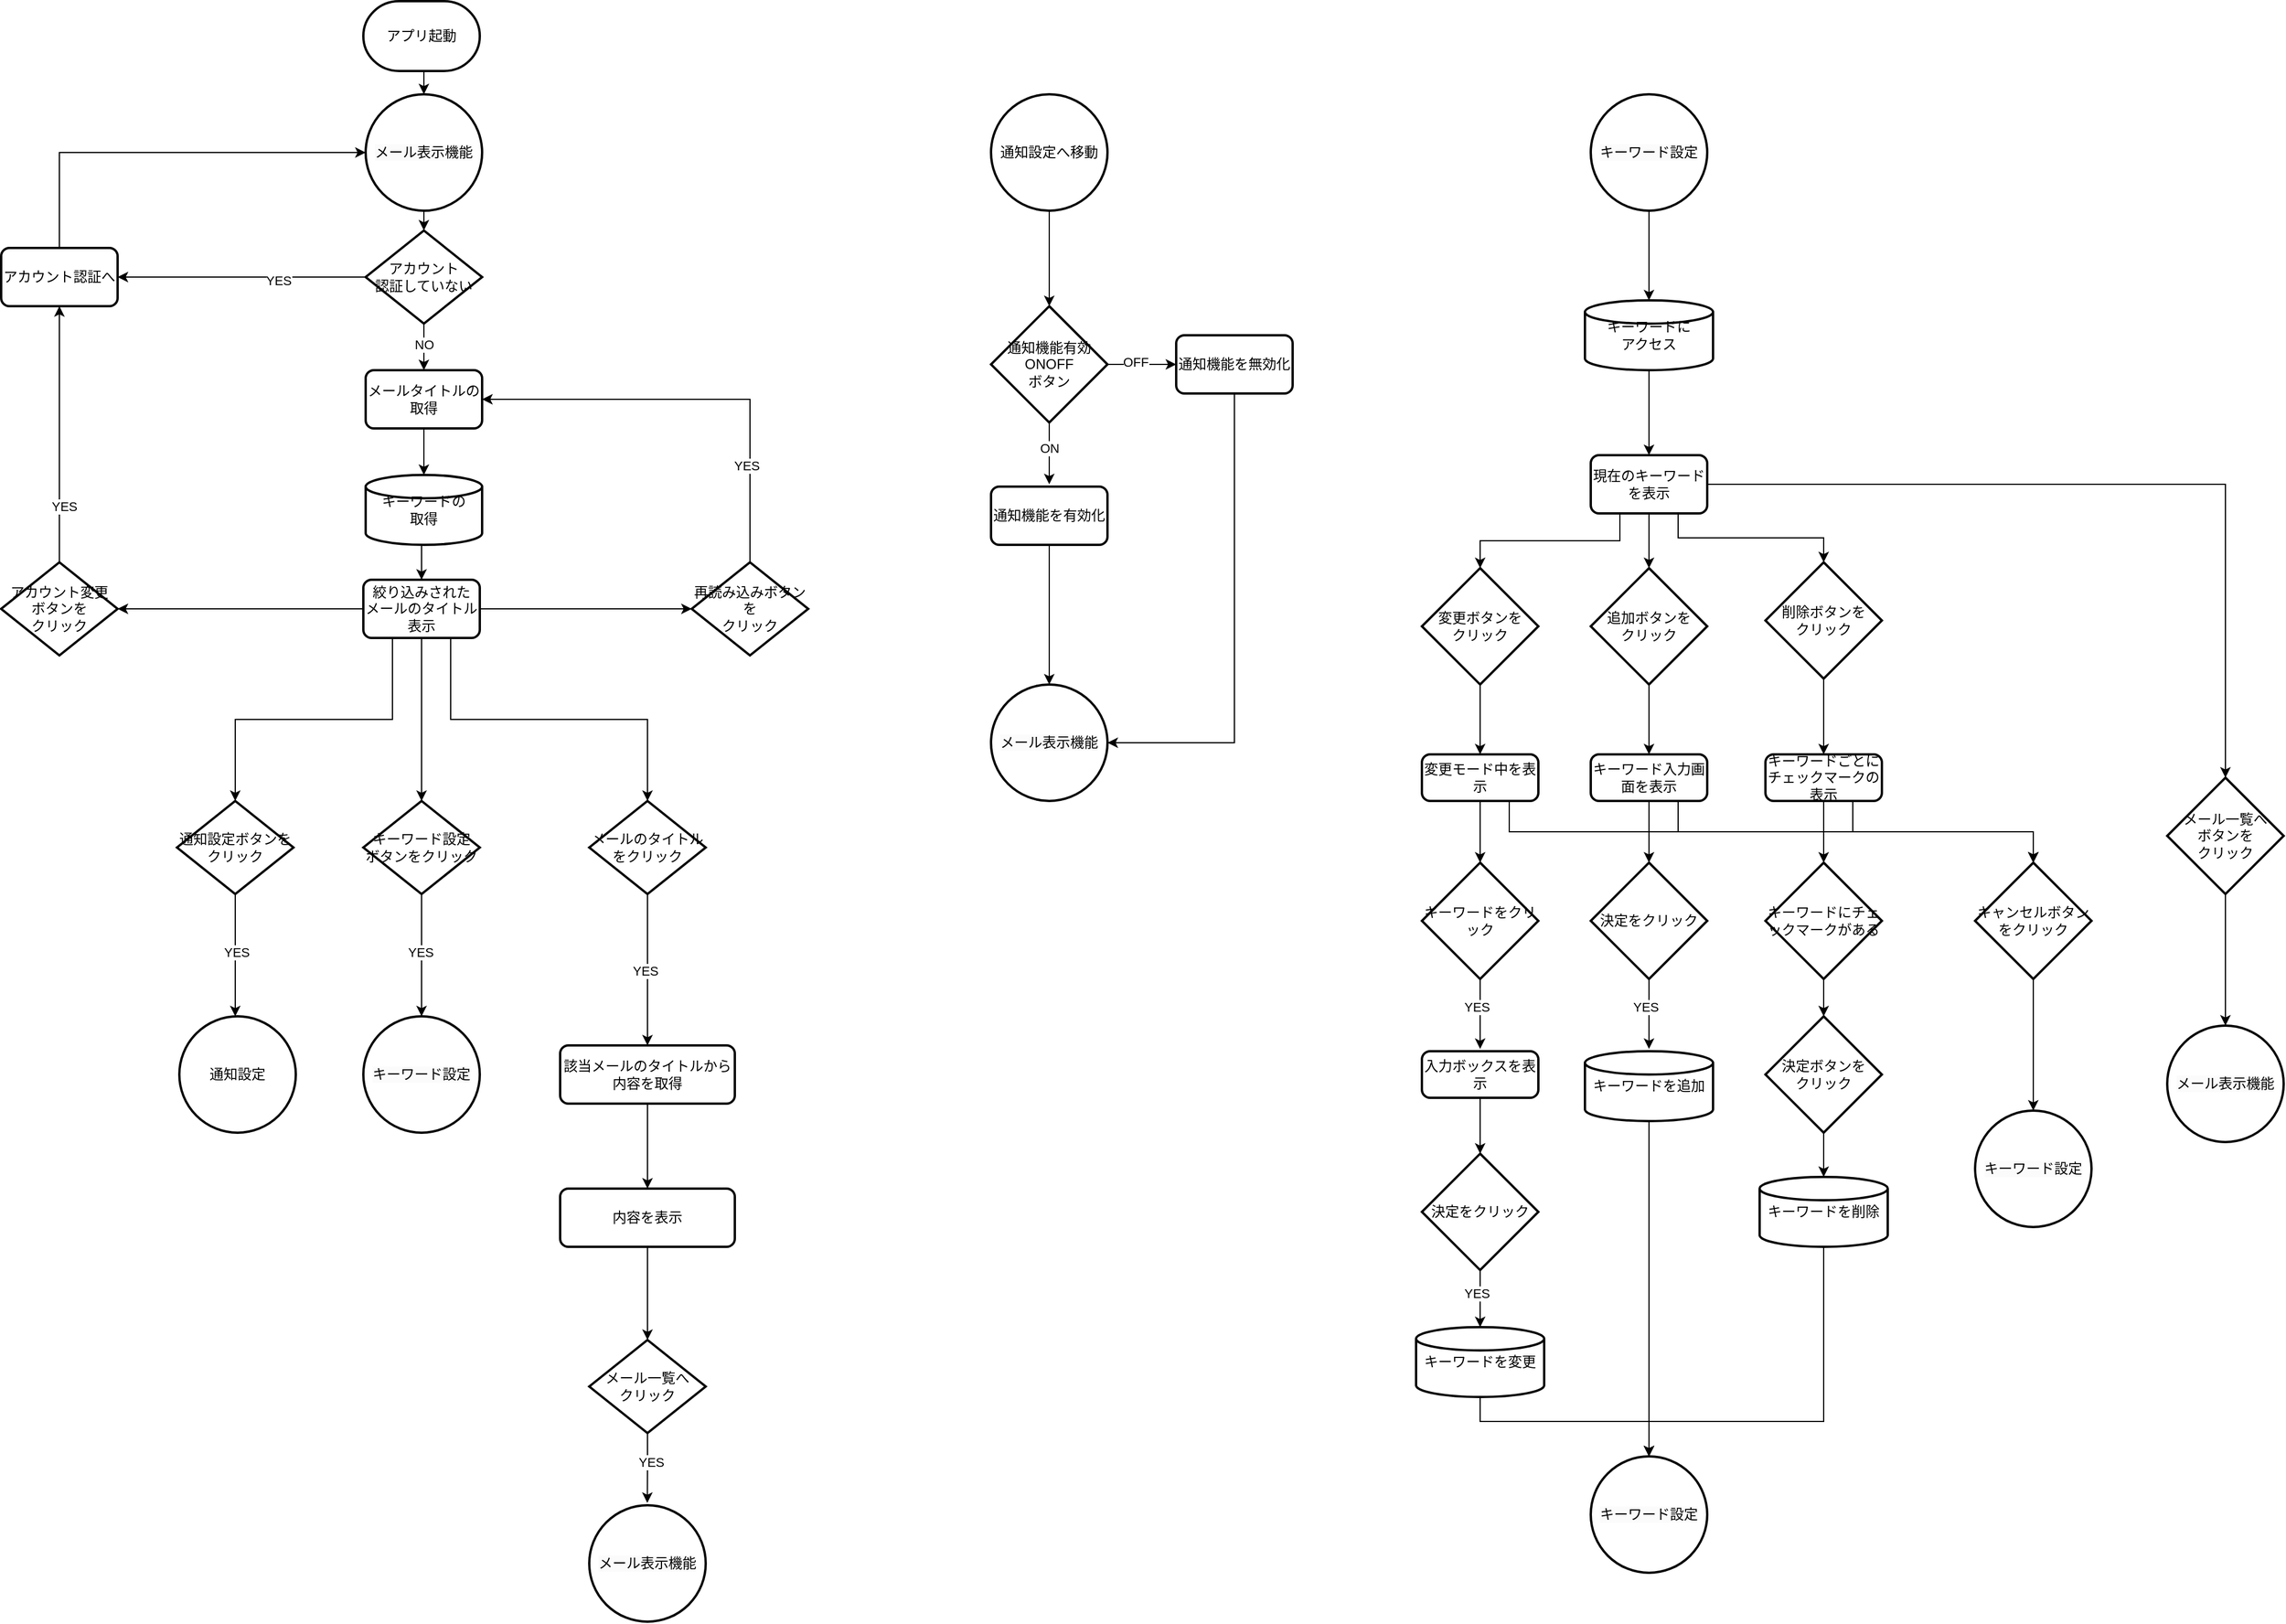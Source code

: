 <mxfile version="22.1.0" type="device">
  <diagram id="C5RBs43oDa-KdzZeNtuy" name="Page-1">
    <mxGraphModel dx="2357" dy="2540" grid="1" gridSize="10" guides="1" tooltips="1" connect="1" arrows="1" fold="1" page="1" pageScale="1" pageWidth="827" pageHeight="1169" math="0" shadow="0">
      <root>
        <mxCell id="WIyWlLk6GJQsqaUBKTNV-0" />
        <mxCell id="WIyWlLk6GJQsqaUBKTNV-1" parent="WIyWlLk6GJQsqaUBKTNV-0" />
        <mxCell id="l6OPGBZG9V-GJjDotJNE-15" value="アプリ起動" style="strokeWidth=2;html=1;shape=mxgraph.flowchart.terminator;whiteSpace=wrap;" vertex="1" parent="WIyWlLk6GJQsqaUBKTNV-1">
          <mxGeometry x="331" y="30" width="100" height="60" as="geometry" />
        </mxCell>
        <mxCell id="l6OPGBZG9V-GJjDotJNE-19" style="edgeStyle=orthogonalEdgeStyle;rounded=0;orthogonalLoop=1;jettySize=auto;html=1;exitX=0;exitY=0.5;exitDx=0;exitDy=0;exitPerimeter=0;entryX=1;entryY=0.5;entryDx=0;entryDy=0;" edge="1" parent="WIyWlLk6GJQsqaUBKTNV-1" source="l6OPGBZG9V-GJjDotJNE-17" target="l6OPGBZG9V-GJjDotJNE-21">
          <mxGeometry relative="1" as="geometry">
            <mxPoint x="523" y="266.667" as="targetPoint" />
          </mxGeometry>
        </mxCell>
        <mxCell id="l6OPGBZG9V-GJjDotJNE-20" value="YES" style="edgeLabel;html=1;align=center;verticalAlign=middle;resizable=0;points=[];" vertex="1" connectable="0" parent="l6OPGBZG9V-GJjDotJNE-19">
          <mxGeometry x="-0.29" y="3" relative="1" as="geometry">
            <mxPoint as="offset" />
          </mxGeometry>
        </mxCell>
        <mxCell id="l6OPGBZG9V-GJjDotJNE-22" style="edgeStyle=orthogonalEdgeStyle;rounded=0;orthogonalLoop=1;jettySize=auto;html=1;exitX=0.5;exitY=1;exitDx=0;exitDy=0;exitPerimeter=0;" edge="1" parent="WIyWlLk6GJQsqaUBKTNV-1" source="l6OPGBZG9V-GJjDotJNE-17">
          <mxGeometry relative="1" as="geometry">
            <mxPoint x="383" y="347" as="targetPoint" />
          </mxGeometry>
        </mxCell>
        <mxCell id="l6OPGBZG9V-GJjDotJNE-25" value="NO" style="edgeLabel;html=1;align=center;verticalAlign=middle;resizable=0;points=[];" vertex="1" connectable="0" parent="l6OPGBZG9V-GJjDotJNE-22">
          <mxGeometry x="-0.115" relative="1" as="geometry">
            <mxPoint as="offset" />
          </mxGeometry>
        </mxCell>
        <mxCell id="l6OPGBZG9V-GJjDotJNE-17" value="アカウント&lt;br&gt;認証していない" style="strokeWidth=2;html=1;shape=mxgraph.flowchart.decision;whiteSpace=wrap;" vertex="1" parent="WIyWlLk6GJQsqaUBKTNV-1">
          <mxGeometry x="333" y="227" width="100" height="80" as="geometry" />
        </mxCell>
        <mxCell id="l6OPGBZG9V-GJjDotJNE-21" value="アカウント認証へ" style="rounded=1;whiteSpace=wrap;html=1;absoluteArcSize=1;arcSize=14;strokeWidth=2;" vertex="1" parent="WIyWlLk6GJQsqaUBKTNV-1">
          <mxGeometry x="20" y="242" width="100" height="50" as="geometry" />
        </mxCell>
        <mxCell id="l6OPGBZG9V-GJjDotJNE-38" style="edgeStyle=orthogonalEdgeStyle;rounded=0;orthogonalLoop=1;jettySize=auto;html=1;exitX=0.5;exitY=1;exitDx=0;exitDy=0;" edge="1" parent="WIyWlLk6GJQsqaUBKTNV-1" source="l6OPGBZG9V-GJjDotJNE-26" target="l6OPGBZG9V-GJjDotJNE-37">
          <mxGeometry relative="1" as="geometry" />
        </mxCell>
        <mxCell id="l6OPGBZG9V-GJjDotJNE-43" style="rounded=0;orthogonalLoop=1;jettySize=auto;html=1;exitX=0.25;exitY=1;exitDx=0;exitDy=0;edgeStyle=orthogonalEdgeStyle;" edge="1" parent="WIyWlLk6GJQsqaUBKTNV-1" source="l6OPGBZG9V-GJjDotJNE-26" target="l6OPGBZG9V-GJjDotJNE-42">
          <mxGeometry relative="1" as="geometry">
            <mxPoint x="270" y="620" as="sourcePoint" />
          </mxGeometry>
        </mxCell>
        <mxCell id="l6OPGBZG9V-GJjDotJNE-26" value="絞り込みされた&lt;br&gt;メールのタイトル表示" style="rounded=1;whiteSpace=wrap;html=1;absoluteArcSize=1;arcSize=14;strokeWidth=2;" vertex="1" parent="WIyWlLk6GJQsqaUBKTNV-1">
          <mxGeometry x="331" y="527" width="100" height="50" as="geometry" />
        </mxCell>
        <mxCell id="l6OPGBZG9V-GJjDotJNE-35" style="rounded=0;orthogonalLoop=1;jettySize=auto;html=1;exitX=0.5;exitY=1;exitDx=0;exitDy=0;exitPerimeter=0;entryX=0.5;entryY=0;entryDx=0;entryDy=0;" edge="1" parent="WIyWlLk6GJQsqaUBKTNV-1" source="l6OPGBZG9V-GJjDotJNE-29" target="l6OPGBZG9V-GJjDotJNE-152">
          <mxGeometry relative="1" as="geometry">
            <mxPoint x="575.0" y="902" as="targetPoint" />
          </mxGeometry>
        </mxCell>
        <mxCell id="l6OPGBZG9V-GJjDotJNE-36" value="YES" style="edgeLabel;html=1;align=center;verticalAlign=middle;resizable=0;points=[];" vertex="1" connectable="0" parent="l6OPGBZG9V-GJjDotJNE-35">
          <mxGeometry x="0.007" y="-2" relative="1" as="geometry">
            <mxPoint as="offset" />
          </mxGeometry>
        </mxCell>
        <mxCell id="l6OPGBZG9V-GJjDotJNE-29" value="メールのタイトルをクリック" style="strokeWidth=2;html=1;shape=mxgraph.flowchart.decision;whiteSpace=wrap;" vertex="1" parent="WIyWlLk6GJQsqaUBKTNV-1">
          <mxGeometry x="525" y="717" width="100" height="80" as="geometry" />
        </mxCell>
        <mxCell id="l6OPGBZG9V-GJjDotJNE-30" style="edgeStyle=orthogonalEdgeStyle;rounded=0;orthogonalLoop=1;jettySize=auto;html=1;exitX=0.75;exitY=1;exitDx=0;exitDy=0;entryX=0.5;entryY=0;entryDx=0;entryDy=0;entryPerimeter=0;" edge="1" parent="WIyWlLk6GJQsqaUBKTNV-1" source="l6OPGBZG9V-GJjDotJNE-26" target="l6OPGBZG9V-GJjDotJNE-29">
          <mxGeometry relative="1" as="geometry" />
        </mxCell>
        <mxCell id="l6OPGBZG9V-GJjDotJNE-40" style="edgeStyle=orthogonalEdgeStyle;rounded=0;orthogonalLoop=1;jettySize=auto;html=1;exitX=0.5;exitY=1;exitDx=0;exitDy=0;exitPerimeter=0;entryX=0.5;entryY=0;entryDx=0;entryDy=0;" edge="1" parent="WIyWlLk6GJQsqaUBKTNV-1" source="l6OPGBZG9V-GJjDotJNE-37">
          <mxGeometry relative="1" as="geometry">
            <mxPoint x="381" y="902" as="targetPoint" />
          </mxGeometry>
        </mxCell>
        <mxCell id="l6OPGBZG9V-GJjDotJNE-41" value="YES" style="edgeLabel;html=1;align=center;verticalAlign=middle;resizable=0;points=[];" vertex="1" connectable="0" parent="l6OPGBZG9V-GJjDotJNE-40">
          <mxGeometry x="-0.054" relative="1" as="geometry">
            <mxPoint x="-1" as="offset" />
          </mxGeometry>
        </mxCell>
        <mxCell id="l6OPGBZG9V-GJjDotJNE-37" value="キーワード設定&lt;br&gt;ボタンをクリック" style="strokeWidth=2;html=1;shape=mxgraph.flowchart.decision;whiteSpace=wrap;" vertex="1" parent="WIyWlLk6GJQsqaUBKTNV-1">
          <mxGeometry x="331" y="717" width="100" height="80" as="geometry" />
        </mxCell>
        <mxCell id="l6OPGBZG9V-GJjDotJNE-45" style="edgeStyle=orthogonalEdgeStyle;rounded=0;orthogonalLoop=1;jettySize=auto;html=1;exitX=0.5;exitY=1;exitDx=0;exitDy=0;exitPerimeter=0;entryX=0.5;entryY=0;entryDx=0;entryDy=0;" edge="1" parent="WIyWlLk6GJQsqaUBKTNV-1" source="l6OPGBZG9V-GJjDotJNE-42">
          <mxGeometry relative="1" as="geometry">
            <mxPoint x="221" y="902" as="targetPoint" />
          </mxGeometry>
        </mxCell>
        <mxCell id="l6OPGBZG9V-GJjDotJNE-46" value="YES" style="edgeLabel;html=1;align=center;verticalAlign=middle;resizable=0;points=[];" vertex="1" connectable="0" parent="l6OPGBZG9V-GJjDotJNE-45">
          <mxGeometry x="-0.054" y="1" relative="1" as="geometry">
            <mxPoint as="offset" />
          </mxGeometry>
        </mxCell>
        <mxCell id="l6OPGBZG9V-GJjDotJNE-42" value="通知設定ボタンを&lt;br&gt;クリック" style="strokeWidth=2;html=1;shape=mxgraph.flowchart.decision;whiteSpace=wrap;" vertex="1" parent="WIyWlLk6GJQsqaUBKTNV-1">
          <mxGeometry x="171" y="717" width="100" height="80" as="geometry" />
        </mxCell>
        <mxCell id="l6OPGBZG9V-GJjDotJNE-49" value="メールタイトルの&lt;br&gt;取得" style="rounded=1;whiteSpace=wrap;html=1;absoluteArcSize=1;arcSize=14;strokeWidth=2;" vertex="1" parent="WIyWlLk6GJQsqaUBKTNV-1">
          <mxGeometry x="333" y="347" width="100" height="50" as="geometry" />
        </mxCell>
        <mxCell id="l6OPGBZG9V-GJjDotJNE-53" style="edgeStyle=orthogonalEdgeStyle;rounded=0;orthogonalLoop=1;jettySize=auto;html=1;exitX=0.5;exitY=1;exitDx=0;exitDy=0;exitPerimeter=0;entryX=0.5;entryY=0;entryDx=0;entryDy=0;" edge="1" parent="WIyWlLk6GJQsqaUBKTNV-1" source="l6OPGBZG9V-GJjDotJNE-51" target="l6OPGBZG9V-GJjDotJNE-26">
          <mxGeometry relative="1" as="geometry" />
        </mxCell>
        <mxCell id="l6OPGBZG9V-GJjDotJNE-51" value="キーワードの&lt;br&gt;取得" style="strokeWidth=2;html=1;shape=mxgraph.flowchart.database;whiteSpace=wrap;" vertex="1" parent="WIyWlLk6GJQsqaUBKTNV-1">
          <mxGeometry x="333" y="437" width="100" height="60" as="geometry" />
        </mxCell>
        <mxCell id="l6OPGBZG9V-GJjDotJNE-52" style="edgeStyle=orthogonalEdgeStyle;rounded=0;orthogonalLoop=1;jettySize=auto;html=1;exitX=0.5;exitY=1;exitDx=0;exitDy=0;entryX=0.5;entryY=0;entryDx=0;entryDy=0;entryPerimeter=0;" edge="1" parent="WIyWlLk6GJQsqaUBKTNV-1" source="l6OPGBZG9V-GJjDotJNE-49" target="l6OPGBZG9V-GJjDotJNE-51">
          <mxGeometry relative="1" as="geometry" />
        </mxCell>
        <mxCell id="l6OPGBZG9V-GJjDotJNE-55" value="&lt;span style=&quot;color: rgb(0, 0, 0); font-family: Helvetica; font-size: 12px; font-style: normal; font-variant-ligatures: normal; font-variant-caps: normal; font-weight: 400; letter-spacing: normal; orphans: 2; text-align: center; text-indent: 0px; text-transform: none; widows: 2; word-spacing: 0px; -webkit-text-stroke-width: 0px; background-color: rgb(251, 251, 251); text-decoration-thickness: initial; text-decoration-style: initial; text-decoration-color: initial; float: none; display: inline !important;&quot;&gt;キーワード設定&lt;/span&gt;" style="strokeWidth=2;html=1;shape=mxgraph.flowchart.start_2;whiteSpace=wrap;" vertex="1" parent="WIyWlLk6GJQsqaUBKTNV-1">
          <mxGeometry x="331" y="902" width="100" height="100" as="geometry" />
        </mxCell>
        <mxCell id="l6OPGBZG9V-GJjDotJNE-57" value="通知設定" style="strokeWidth=2;html=1;shape=mxgraph.flowchart.start_2;whiteSpace=wrap;" vertex="1" parent="WIyWlLk6GJQsqaUBKTNV-1">
          <mxGeometry x="173" y="902" width="100" height="100" as="geometry" />
        </mxCell>
        <mxCell id="l6OPGBZG9V-GJjDotJNE-61" style="edgeStyle=orthogonalEdgeStyle;rounded=0;orthogonalLoop=1;jettySize=auto;html=1;exitX=0.5;exitY=0;exitDx=0;exitDy=0;exitPerimeter=0;entryX=1;entryY=0.5;entryDx=0;entryDy=0;" edge="1" parent="WIyWlLk6GJQsqaUBKTNV-1" source="l6OPGBZG9V-GJjDotJNE-58" target="l6OPGBZG9V-GJjDotJNE-49">
          <mxGeometry relative="1" as="geometry" />
        </mxCell>
        <mxCell id="l6OPGBZG9V-GJjDotJNE-62" value="YES" style="edgeLabel;html=1;align=center;verticalAlign=middle;resizable=0;points=[];" vertex="1" connectable="0" parent="l6OPGBZG9V-GJjDotJNE-61">
          <mxGeometry x="-0.551" y="3" relative="1" as="geometry">
            <mxPoint as="offset" />
          </mxGeometry>
        </mxCell>
        <mxCell id="l6OPGBZG9V-GJjDotJNE-58" value="再読み込みボタンを&lt;br&gt;クリック" style="strokeWidth=2;html=1;shape=mxgraph.flowchart.decision;whiteSpace=wrap;" vertex="1" parent="WIyWlLk6GJQsqaUBKTNV-1">
          <mxGeometry x="613" y="512" width="100" height="80" as="geometry" />
        </mxCell>
        <mxCell id="l6OPGBZG9V-GJjDotJNE-60" style="edgeStyle=orthogonalEdgeStyle;rounded=0;orthogonalLoop=1;jettySize=auto;html=1;exitX=1;exitY=0.5;exitDx=0;exitDy=0;entryX=0;entryY=0.5;entryDx=0;entryDy=0;entryPerimeter=0;" edge="1" parent="WIyWlLk6GJQsqaUBKTNV-1" source="l6OPGBZG9V-GJjDotJNE-26" target="l6OPGBZG9V-GJjDotJNE-58">
          <mxGeometry relative="1" as="geometry" />
        </mxCell>
        <mxCell id="l6OPGBZG9V-GJjDotJNE-63" value="&lt;span style=&quot;color: rgb(0, 0, 0); font-family: Helvetica; font-size: 12px; font-style: normal; font-variant-ligatures: normal; font-variant-caps: normal; font-weight: 400; letter-spacing: normal; orphans: 2; text-align: center; text-indent: 0px; text-transform: none; widows: 2; word-spacing: 0px; -webkit-text-stroke-width: 0px; background-color: rgb(251, 251, 251); text-decoration-thickness: initial; text-decoration-style: initial; text-decoration-color: initial; float: none; display: inline !important;&quot;&gt;メール表示機能&lt;/span&gt;" style="strokeWidth=2;html=1;shape=mxgraph.flowchart.start_2;whiteSpace=wrap;" vertex="1" parent="WIyWlLk6GJQsqaUBKTNV-1">
          <mxGeometry x="333" y="110" width="100" height="100" as="geometry" />
        </mxCell>
        <mxCell id="l6OPGBZG9V-GJjDotJNE-64" style="edgeStyle=orthogonalEdgeStyle;rounded=0;orthogonalLoop=1;jettySize=auto;html=1;exitX=0.5;exitY=1;exitDx=0;exitDy=0;exitPerimeter=0;entryX=0.5;entryY=0;entryDx=0;entryDy=0;entryPerimeter=0;" edge="1" parent="WIyWlLk6GJQsqaUBKTNV-1" source="l6OPGBZG9V-GJjDotJNE-15" target="l6OPGBZG9V-GJjDotJNE-63">
          <mxGeometry relative="1" as="geometry" />
        </mxCell>
        <mxCell id="l6OPGBZG9V-GJjDotJNE-65" style="edgeStyle=orthogonalEdgeStyle;rounded=0;orthogonalLoop=1;jettySize=auto;html=1;exitX=0.5;exitY=1;exitDx=0;exitDy=0;exitPerimeter=0;entryX=0.5;entryY=0;entryDx=0;entryDy=0;entryPerimeter=0;" edge="1" parent="WIyWlLk6GJQsqaUBKTNV-1" source="l6OPGBZG9V-GJjDotJNE-63" target="l6OPGBZG9V-GJjDotJNE-17">
          <mxGeometry relative="1" as="geometry" />
        </mxCell>
        <mxCell id="l6OPGBZG9V-GJjDotJNE-70" style="edgeStyle=orthogonalEdgeStyle;rounded=0;orthogonalLoop=1;jettySize=auto;html=1;exitX=0.5;exitY=0;exitDx=0;exitDy=0;exitPerimeter=0;entryX=0.5;entryY=1;entryDx=0;entryDy=0;" edge="1" parent="WIyWlLk6GJQsqaUBKTNV-1" source="l6OPGBZG9V-GJjDotJNE-66" target="l6OPGBZG9V-GJjDotJNE-21">
          <mxGeometry relative="1" as="geometry" />
        </mxCell>
        <mxCell id="l6OPGBZG9V-GJjDotJNE-74" value="YES" style="edgeLabel;html=1;align=center;verticalAlign=middle;resizable=0;points=[];" vertex="1" connectable="0" parent="l6OPGBZG9V-GJjDotJNE-70">
          <mxGeometry x="-0.561" y="-4" relative="1" as="geometry">
            <mxPoint as="offset" />
          </mxGeometry>
        </mxCell>
        <mxCell id="l6OPGBZG9V-GJjDotJNE-66" value="アカウント変更&lt;br&gt;ボタンを&lt;br&gt;クリック" style="strokeWidth=2;html=1;shape=mxgraph.flowchart.decision;whiteSpace=wrap;" vertex="1" parent="WIyWlLk6GJQsqaUBKTNV-1">
          <mxGeometry x="20" y="512" width="100" height="80" as="geometry" />
        </mxCell>
        <mxCell id="l6OPGBZG9V-GJjDotJNE-73" style="edgeStyle=orthogonalEdgeStyle;rounded=0;orthogonalLoop=1;jettySize=auto;html=1;exitX=0;exitY=0.5;exitDx=0;exitDy=0;entryX=1;entryY=0.5;entryDx=0;entryDy=0;entryPerimeter=0;" edge="1" parent="WIyWlLk6GJQsqaUBKTNV-1" source="l6OPGBZG9V-GJjDotJNE-26" target="l6OPGBZG9V-GJjDotJNE-66">
          <mxGeometry relative="1" as="geometry" />
        </mxCell>
        <mxCell id="l6OPGBZG9V-GJjDotJNE-76" value="通知設定へ移動" style="strokeWidth=2;html=1;shape=mxgraph.flowchart.start_2;whiteSpace=wrap;" vertex="1" parent="WIyWlLk6GJQsqaUBKTNV-1">
          <mxGeometry x="870" y="110" width="100" height="100" as="geometry" />
        </mxCell>
        <mxCell id="l6OPGBZG9V-GJjDotJNE-83" style="edgeStyle=orthogonalEdgeStyle;rounded=0;orthogonalLoop=1;jettySize=auto;html=1;exitX=1;exitY=0.5;exitDx=0;exitDy=0;exitPerimeter=0;" edge="1" parent="WIyWlLk6GJQsqaUBKTNV-1" source="l6OPGBZG9V-GJjDotJNE-78" target="l6OPGBZG9V-GJjDotJNE-81">
          <mxGeometry relative="1" as="geometry" />
        </mxCell>
        <mxCell id="l6OPGBZG9V-GJjDotJNE-88" value="OFF" style="edgeLabel;html=1;align=center;verticalAlign=middle;resizable=0;points=[];" vertex="1" connectable="0" parent="l6OPGBZG9V-GJjDotJNE-83">
          <mxGeometry x="-0.186" y="2" relative="1" as="geometry">
            <mxPoint as="offset" />
          </mxGeometry>
        </mxCell>
        <mxCell id="l6OPGBZG9V-GJjDotJNE-84" style="edgeStyle=orthogonalEdgeStyle;rounded=0;orthogonalLoop=1;jettySize=auto;html=1;exitX=0.5;exitY=1;exitDx=0;exitDy=0;exitPerimeter=0;" edge="1" parent="WIyWlLk6GJQsqaUBKTNV-1" source="l6OPGBZG9V-GJjDotJNE-78">
          <mxGeometry relative="1" as="geometry">
            <mxPoint x="920" y="445" as="targetPoint" />
          </mxGeometry>
        </mxCell>
        <mxCell id="l6OPGBZG9V-GJjDotJNE-87" value="ON" style="edgeLabel;html=1;align=center;verticalAlign=middle;resizable=0;points=[];" vertex="1" connectable="0" parent="l6OPGBZG9V-GJjDotJNE-84">
          <mxGeometry x="-0.178" relative="1" as="geometry">
            <mxPoint as="offset" />
          </mxGeometry>
        </mxCell>
        <mxCell id="l6OPGBZG9V-GJjDotJNE-78" value="通知機能有効&lt;br&gt;ONOFF&lt;br&gt;ボタン" style="strokeWidth=2;html=1;shape=mxgraph.flowchart.decision;whiteSpace=wrap;" vertex="1" parent="WIyWlLk6GJQsqaUBKTNV-1">
          <mxGeometry x="870" y="292" width="100" height="100" as="geometry" />
        </mxCell>
        <mxCell id="l6OPGBZG9V-GJjDotJNE-80" style="edgeStyle=orthogonalEdgeStyle;rounded=0;orthogonalLoop=1;jettySize=auto;html=1;exitX=0.5;exitY=1;exitDx=0;exitDy=0;exitPerimeter=0;entryX=0.5;entryY=0;entryDx=0;entryDy=0;entryPerimeter=0;" edge="1" parent="WIyWlLk6GJQsqaUBKTNV-1" source="l6OPGBZG9V-GJjDotJNE-76" target="l6OPGBZG9V-GJjDotJNE-78">
          <mxGeometry relative="1" as="geometry" />
        </mxCell>
        <mxCell id="l6OPGBZG9V-GJjDotJNE-81" value="通知機能を無効化" style="rounded=1;whiteSpace=wrap;html=1;absoluteArcSize=1;arcSize=14;strokeWidth=2;" vertex="1" parent="WIyWlLk6GJQsqaUBKTNV-1">
          <mxGeometry x="1029" y="317" width="100" height="50" as="geometry" />
        </mxCell>
        <mxCell id="l6OPGBZG9V-GJjDotJNE-82" value="通知機能を有効化" style="rounded=1;whiteSpace=wrap;html=1;absoluteArcSize=1;arcSize=14;strokeWidth=2;" vertex="1" parent="WIyWlLk6GJQsqaUBKTNV-1">
          <mxGeometry x="870" y="447" width="100" height="50" as="geometry" />
        </mxCell>
        <mxCell id="l6OPGBZG9V-GJjDotJNE-89" value="&lt;span style=&quot;color: rgb(0, 0, 0); font-family: Helvetica; font-size: 12px; font-style: normal; font-variant-ligatures: normal; font-variant-caps: normal; font-weight: 400; letter-spacing: normal; orphans: 2; text-align: center; text-indent: 0px; text-transform: none; widows: 2; word-spacing: 0px; -webkit-text-stroke-width: 0px; background-color: rgb(251, 251, 251); text-decoration-thickness: initial; text-decoration-style: initial; text-decoration-color: initial; float: none; display: inline !important;&quot;&gt;メール表示機能&lt;/span&gt;" style="strokeWidth=2;html=1;shape=mxgraph.flowchart.start_2;whiteSpace=wrap;" vertex="1" parent="WIyWlLk6GJQsqaUBKTNV-1">
          <mxGeometry x="870" y="617" width="100" height="100" as="geometry" />
        </mxCell>
        <mxCell id="l6OPGBZG9V-GJjDotJNE-90" style="edgeStyle=orthogonalEdgeStyle;rounded=0;orthogonalLoop=1;jettySize=auto;html=1;exitX=0.5;exitY=1;exitDx=0;exitDy=0;entryX=0.5;entryY=0;entryDx=0;entryDy=0;entryPerimeter=0;" edge="1" parent="WIyWlLk6GJQsqaUBKTNV-1" source="l6OPGBZG9V-GJjDotJNE-82" target="l6OPGBZG9V-GJjDotJNE-89">
          <mxGeometry relative="1" as="geometry" />
        </mxCell>
        <mxCell id="l6OPGBZG9V-GJjDotJNE-92" style="edgeStyle=orthogonalEdgeStyle;rounded=0;orthogonalLoop=1;jettySize=auto;html=1;exitX=0.5;exitY=1;exitDx=0;exitDy=0;entryX=1;entryY=0.5;entryDx=0;entryDy=0;entryPerimeter=0;" edge="1" parent="WIyWlLk6GJQsqaUBKTNV-1" source="l6OPGBZG9V-GJjDotJNE-81" target="l6OPGBZG9V-GJjDotJNE-89">
          <mxGeometry relative="1" as="geometry" />
        </mxCell>
        <mxCell id="l6OPGBZG9V-GJjDotJNE-93" value="&lt;span style=&quot;color: rgb(0, 0, 0); font-family: Helvetica; font-size: 12px; font-style: normal; font-variant-ligatures: normal; font-variant-caps: normal; font-weight: 400; letter-spacing: normal; orphans: 2; text-align: center; text-indent: 0px; text-transform: none; widows: 2; word-spacing: 0px; -webkit-text-stroke-width: 0px; background-color: rgb(251, 251, 251); text-decoration-thickness: initial; text-decoration-style: initial; text-decoration-color: initial; float: none; display: inline !important;&quot;&gt;キーワード設定&lt;/span&gt;" style="strokeWidth=2;html=1;shape=mxgraph.flowchart.start_2;whiteSpace=wrap;" vertex="1" parent="WIyWlLk6GJQsqaUBKTNV-1">
          <mxGeometry x="1385" y="110" width="100" height="100" as="geometry" />
        </mxCell>
        <mxCell id="l6OPGBZG9V-GJjDotJNE-97" style="edgeStyle=orthogonalEdgeStyle;rounded=0;orthogonalLoop=1;jettySize=auto;html=1;exitX=0.5;exitY=1;exitDx=0;exitDy=0;exitPerimeter=0;entryX=0.5;entryY=0;entryDx=0;entryDy=0;" edge="1" parent="WIyWlLk6GJQsqaUBKTNV-1" source="l6OPGBZG9V-GJjDotJNE-94" target="l6OPGBZG9V-GJjDotJNE-96">
          <mxGeometry relative="1" as="geometry" />
        </mxCell>
        <mxCell id="l6OPGBZG9V-GJjDotJNE-94" value="キーワードに&lt;br&gt;アクセス" style="strokeWidth=2;html=1;shape=mxgraph.flowchart.database;whiteSpace=wrap;" vertex="1" parent="WIyWlLk6GJQsqaUBKTNV-1">
          <mxGeometry x="1380" y="287" width="110" height="60" as="geometry" />
        </mxCell>
        <mxCell id="l6OPGBZG9V-GJjDotJNE-95" style="edgeStyle=orthogonalEdgeStyle;rounded=0;orthogonalLoop=1;jettySize=auto;html=1;exitX=0.5;exitY=1;exitDx=0;exitDy=0;exitPerimeter=0;entryX=0.5;entryY=0;entryDx=0;entryDy=0;entryPerimeter=0;" edge="1" parent="WIyWlLk6GJQsqaUBKTNV-1" source="l6OPGBZG9V-GJjDotJNE-93" target="l6OPGBZG9V-GJjDotJNE-94">
          <mxGeometry relative="1" as="geometry" />
        </mxCell>
        <mxCell id="l6OPGBZG9V-GJjDotJNE-96" value="現在のキーワードを表示" style="rounded=1;whiteSpace=wrap;html=1;absoluteArcSize=1;arcSize=14;strokeWidth=2;" vertex="1" parent="WIyWlLk6GJQsqaUBKTNV-1">
          <mxGeometry x="1385" y="420" width="100" height="50" as="geometry" />
        </mxCell>
        <mxCell id="l6OPGBZG9V-GJjDotJNE-98" value="削除ボタンを&lt;br&gt;クリック" style="strokeWidth=2;html=1;shape=mxgraph.flowchart.decision;whiteSpace=wrap;" vertex="1" parent="WIyWlLk6GJQsqaUBKTNV-1">
          <mxGeometry x="1535" y="512" width="100" height="100" as="geometry" />
        </mxCell>
        <mxCell id="l6OPGBZG9V-GJjDotJNE-101" style="edgeStyle=orthogonalEdgeStyle;rounded=0;orthogonalLoop=1;jettySize=auto;html=1;exitX=0.5;exitY=1;exitDx=0;exitDy=0;exitPerimeter=0;" edge="1" parent="WIyWlLk6GJQsqaUBKTNV-1" source="l6OPGBZG9V-GJjDotJNE-98" target="l6OPGBZG9V-GJjDotJNE-114">
          <mxGeometry relative="1" as="geometry">
            <mxPoint x="1585" y="660" as="targetPoint" />
          </mxGeometry>
        </mxCell>
        <mxCell id="l6OPGBZG9V-GJjDotJNE-105" style="edgeStyle=orthogonalEdgeStyle;rounded=0;orthogonalLoop=1;jettySize=auto;html=1;exitX=0.5;exitY=1;exitDx=0;exitDy=0;exitPerimeter=0;entryX=0.5;entryY=0;entryDx=0;entryDy=0;" edge="1" parent="WIyWlLk6GJQsqaUBKTNV-1" source="l6OPGBZG9V-GJjDotJNE-103" target="l6OPGBZG9V-GJjDotJNE-104">
          <mxGeometry relative="1" as="geometry" />
        </mxCell>
        <mxCell id="l6OPGBZG9V-GJjDotJNE-103" value="追加ボタンを&lt;br&gt;クリック" style="strokeWidth=2;html=1;shape=mxgraph.flowchart.decision;whiteSpace=wrap;" vertex="1" parent="WIyWlLk6GJQsqaUBKTNV-1">
          <mxGeometry x="1385" y="517" width="100" height="100" as="geometry" />
        </mxCell>
        <mxCell id="l6OPGBZG9V-GJjDotJNE-104" value="キーワード入力画面を表示" style="rounded=1;whiteSpace=wrap;html=1;absoluteArcSize=1;arcSize=14;strokeWidth=2;" vertex="1" parent="WIyWlLk6GJQsqaUBKTNV-1">
          <mxGeometry x="1385" y="677" width="100" height="40" as="geometry" />
        </mxCell>
        <mxCell id="l6OPGBZG9V-GJjDotJNE-108" style="edgeStyle=orthogonalEdgeStyle;rounded=0;orthogonalLoop=1;jettySize=auto;html=1;exitX=0.5;exitY=1;exitDx=0;exitDy=0;exitPerimeter=0;" edge="1" parent="WIyWlLk6GJQsqaUBKTNV-1" source="l6OPGBZG9V-GJjDotJNE-106">
          <mxGeometry relative="1" as="geometry">
            <mxPoint x="1435" y="930" as="targetPoint" />
          </mxGeometry>
        </mxCell>
        <mxCell id="l6OPGBZG9V-GJjDotJNE-110" value="YES" style="edgeLabel;html=1;align=center;verticalAlign=middle;resizable=0;points=[];" vertex="1" connectable="0" parent="l6OPGBZG9V-GJjDotJNE-108">
          <mxGeometry x="-0.207" y="-3" relative="1" as="geometry">
            <mxPoint as="offset" />
          </mxGeometry>
        </mxCell>
        <mxCell id="l6OPGBZG9V-GJjDotJNE-106" value="決定をクリック" style="strokeWidth=2;html=1;shape=mxgraph.flowchart.decision;whiteSpace=wrap;" vertex="1" parent="WIyWlLk6GJQsqaUBKTNV-1">
          <mxGeometry x="1385" y="770" width="100" height="100" as="geometry" />
        </mxCell>
        <mxCell id="l6OPGBZG9V-GJjDotJNE-107" style="edgeStyle=orthogonalEdgeStyle;rounded=0;orthogonalLoop=1;jettySize=auto;html=1;exitX=0.5;exitY=1;exitDx=0;exitDy=0;entryX=0.5;entryY=0;entryDx=0;entryDy=0;entryPerimeter=0;" edge="1" parent="WIyWlLk6GJQsqaUBKTNV-1" source="l6OPGBZG9V-GJjDotJNE-104" target="l6OPGBZG9V-GJjDotJNE-106">
          <mxGeometry relative="1" as="geometry" />
        </mxCell>
        <mxCell id="l6OPGBZG9V-GJjDotJNE-142" style="edgeStyle=orthogonalEdgeStyle;rounded=0;orthogonalLoop=1;jettySize=auto;html=1;exitX=0.5;exitY=1;exitDx=0;exitDy=0;" edge="1" parent="WIyWlLk6GJQsqaUBKTNV-1">
          <mxGeometry relative="1" as="geometry">
            <mxPoint x="1435" y="1280" as="targetPoint" />
            <mxPoint x="1435" y="972" as="sourcePoint" />
          </mxGeometry>
        </mxCell>
        <mxCell id="l6OPGBZG9V-GJjDotJNE-113" value="キーワードにチェックマークがある" style="strokeWidth=2;html=1;shape=mxgraph.flowchart.decision;whiteSpace=wrap;" vertex="1" parent="WIyWlLk6GJQsqaUBKTNV-1">
          <mxGeometry x="1535" y="770" width="100" height="100" as="geometry" />
        </mxCell>
        <mxCell id="l6OPGBZG9V-GJjDotJNE-114" value="キーワードごとにチェックマークの表示" style="rounded=1;whiteSpace=wrap;html=1;absoluteArcSize=1;arcSize=14;strokeWidth=2;" vertex="1" parent="WIyWlLk6GJQsqaUBKTNV-1">
          <mxGeometry x="1535" y="677" width="100" height="40" as="geometry" />
        </mxCell>
        <mxCell id="l6OPGBZG9V-GJjDotJNE-115" style="edgeStyle=orthogonalEdgeStyle;rounded=0;orthogonalLoop=1;jettySize=auto;html=1;exitX=0.5;exitY=1;exitDx=0;exitDy=0;entryX=0.5;entryY=0;entryDx=0;entryDy=0;entryPerimeter=0;" edge="1" parent="WIyWlLk6GJQsqaUBKTNV-1" source="l6OPGBZG9V-GJjDotJNE-114" target="l6OPGBZG9V-GJjDotJNE-113">
          <mxGeometry relative="1" as="geometry" />
        </mxCell>
        <mxCell id="l6OPGBZG9V-GJjDotJNE-119" style="edgeStyle=orthogonalEdgeStyle;rounded=0;orthogonalLoop=1;jettySize=auto;html=1;exitX=0.5;exitY=1;exitDx=0;exitDy=0;exitPerimeter=0;" edge="1" parent="WIyWlLk6GJQsqaUBKTNV-1" source="l6OPGBZG9V-GJjDotJNE-117">
          <mxGeometry relative="1" as="geometry">
            <mxPoint x="1585" y="1040" as="targetPoint" />
          </mxGeometry>
        </mxCell>
        <mxCell id="l6OPGBZG9V-GJjDotJNE-117" value="決定ボタンを&lt;br&gt;クリック" style="strokeWidth=2;html=1;shape=mxgraph.flowchart.decision;whiteSpace=wrap;" vertex="1" parent="WIyWlLk6GJQsqaUBKTNV-1">
          <mxGeometry x="1535" y="902" width="100" height="100" as="geometry" />
        </mxCell>
        <mxCell id="l6OPGBZG9V-GJjDotJNE-118" style="edgeStyle=orthogonalEdgeStyle;rounded=0;orthogonalLoop=1;jettySize=auto;html=1;exitX=0.5;exitY=1;exitDx=0;exitDy=0;exitPerimeter=0;entryX=0.5;entryY=0;entryDx=0;entryDy=0;entryPerimeter=0;" edge="1" parent="WIyWlLk6GJQsqaUBKTNV-1" source="l6OPGBZG9V-GJjDotJNE-113" target="l6OPGBZG9V-GJjDotJNE-117">
          <mxGeometry relative="1" as="geometry" />
        </mxCell>
        <mxCell id="l6OPGBZG9V-GJjDotJNE-120" value="キャンセルボタンをクリック" style="strokeWidth=2;html=1;shape=mxgraph.flowchart.decision;whiteSpace=wrap;" vertex="1" parent="WIyWlLk6GJQsqaUBKTNV-1">
          <mxGeometry x="1715" y="770" width="100" height="100" as="geometry" />
        </mxCell>
        <mxCell id="l6OPGBZG9V-GJjDotJNE-123" value="&lt;span style=&quot;color: rgb(0, 0, 0); font-family: Helvetica; font-size: 12px; font-style: normal; font-variant-ligatures: normal; font-variant-caps: normal; font-weight: 400; letter-spacing: normal; orphans: 2; text-align: center; text-indent: 0px; text-transform: none; widows: 2; word-spacing: 0px; -webkit-text-stroke-width: 0px; background-color: rgb(251, 251, 251); text-decoration-thickness: initial; text-decoration-style: initial; text-decoration-color: initial; float: none; display: inline !important;&quot;&gt;キーワード設定&lt;/span&gt;" style="strokeWidth=2;html=1;shape=mxgraph.flowchart.start_2;whiteSpace=wrap;" vertex="1" parent="WIyWlLk6GJQsqaUBKTNV-1">
          <mxGeometry x="1715" y="983" width="100" height="100" as="geometry" />
        </mxCell>
        <mxCell id="l6OPGBZG9V-GJjDotJNE-124" style="edgeStyle=orthogonalEdgeStyle;rounded=0;orthogonalLoop=1;jettySize=auto;html=1;exitX=0.5;exitY=1;exitDx=0;exitDy=0;exitPerimeter=0;entryX=0.5;entryY=0;entryDx=0;entryDy=0;entryPerimeter=0;" edge="1" parent="WIyWlLk6GJQsqaUBKTNV-1" source="l6OPGBZG9V-GJjDotJNE-120" target="l6OPGBZG9V-GJjDotJNE-123">
          <mxGeometry relative="1" as="geometry" />
        </mxCell>
        <mxCell id="l6OPGBZG9V-GJjDotJNE-125" value="&lt;span style=&quot;color: rgb(0, 0, 0); font-family: Helvetica; font-size: 12px; font-style: normal; font-variant-ligatures: normal; font-variant-caps: normal; font-weight: 400; letter-spacing: normal; orphans: 2; text-align: center; text-indent: 0px; text-transform: none; widows: 2; word-spacing: 0px; -webkit-text-stroke-width: 0px; background-color: rgb(251, 251, 251); text-decoration-thickness: initial; text-decoration-style: initial; text-decoration-color: initial; float: none; display: inline !important;&quot;&gt;キーワード設定&lt;/span&gt;" style="strokeWidth=2;html=1;shape=mxgraph.flowchart.start_2;whiteSpace=wrap;" vertex="1" parent="WIyWlLk6GJQsqaUBKTNV-1">
          <mxGeometry x="1385" y="1280" width="100" height="100" as="geometry" />
        </mxCell>
        <mxCell id="l6OPGBZG9V-GJjDotJNE-126" style="edgeStyle=orthogonalEdgeStyle;rounded=0;orthogonalLoop=1;jettySize=auto;html=1;exitX=0.5;exitY=1;exitDx=0;exitDy=0;exitPerimeter=0;entryX=0.5;entryY=0;entryDx=0;entryDy=0;" edge="1" parent="WIyWlLk6GJQsqaUBKTNV-1" source="l6OPGBZG9V-GJjDotJNE-127" target="l6OPGBZG9V-GJjDotJNE-128">
          <mxGeometry relative="1" as="geometry" />
        </mxCell>
        <mxCell id="l6OPGBZG9V-GJjDotJNE-127" value="変更ボタンを&lt;br&gt;クリック" style="strokeWidth=2;html=1;shape=mxgraph.flowchart.decision;whiteSpace=wrap;" vertex="1" parent="WIyWlLk6GJQsqaUBKTNV-1">
          <mxGeometry x="1240" y="517" width="100" height="100" as="geometry" />
        </mxCell>
        <mxCell id="l6OPGBZG9V-GJjDotJNE-128" value="変更モード中を表示" style="rounded=1;whiteSpace=wrap;html=1;absoluteArcSize=1;arcSize=14;strokeWidth=2;" vertex="1" parent="WIyWlLk6GJQsqaUBKTNV-1">
          <mxGeometry x="1240" y="677" width="100" height="40" as="geometry" />
        </mxCell>
        <mxCell id="l6OPGBZG9V-GJjDotJNE-129" style="edgeStyle=orthogonalEdgeStyle;rounded=0;orthogonalLoop=1;jettySize=auto;html=1;exitX=0.5;exitY=1;exitDx=0;exitDy=0;exitPerimeter=0;" edge="1" parent="WIyWlLk6GJQsqaUBKTNV-1" source="l6OPGBZG9V-GJjDotJNE-131">
          <mxGeometry relative="1" as="geometry">
            <mxPoint x="1290" y="930" as="targetPoint" />
          </mxGeometry>
        </mxCell>
        <mxCell id="l6OPGBZG9V-GJjDotJNE-130" value="YES" style="edgeLabel;html=1;align=center;verticalAlign=middle;resizable=0;points=[];" vertex="1" connectable="0" parent="l6OPGBZG9V-GJjDotJNE-129">
          <mxGeometry x="-0.207" y="-3" relative="1" as="geometry">
            <mxPoint as="offset" />
          </mxGeometry>
        </mxCell>
        <mxCell id="l6OPGBZG9V-GJjDotJNE-131" value="キーワードをクリック" style="strokeWidth=2;html=1;shape=mxgraph.flowchart.decision;whiteSpace=wrap;" vertex="1" parent="WIyWlLk6GJQsqaUBKTNV-1">
          <mxGeometry x="1240" y="770" width="100" height="100" as="geometry" />
        </mxCell>
        <mxCell id="l6OPGBZG9V-GJjDotJNE-132" style="edgeStyle=orthogonalEdgeStyle;rounded=0;orthogonalLoop=1;jettySize=auto;html=1;exitX=0.5;exitY=1;exitDx=0;exitDy=0;entryX=0.5;entryY=0;entryDx=0;entryDy=0;entryPerimeter=0;" edge="1" parent="WIyWlLk6GJQsqaUBKTNV-1" source="l6OPGBZG9V-GJjDotJNE-128" target="l6OPGBZG9V-GJjDotJNE-131">
          <mxGeometry relative="1" as="geometry" />
        </mxCell>
        <mxCell id="l6OPGBZG9V-GJjDotJNE-133" value="入力ボックスを表示" style="rounded=1;whiteSpace=wrap;html=1;absoluteArcSize=1;arcSize=14;strokeWidth=2;" vertex="1" parent="WIyWlLk6GJQsqaUBKTNV-1">
          <mxGeometry x="1240" y="932" width="100" height="40" as="geometry" />
        </mxCell>
        <mxCell id="l6OPGBZG9V-GJjDotJNE-134" style="edgeStyle=orthogonalEdgeStyle;rounded=0;orthogonalLoop=1;jettySize=auto;html=1;exitX=0.5;exitY=1;exitDx=0;exitDy=0;exitPerimeter=0;entryX=0.5;entryY=0;entryDx=0;entryDy=0;entryPerimeter=0;" edge="1" parent="WIyWlLk6GJQsqaUBKTNV-1" source="l6OPGBZG9V-GJjDotJNE-136" target="l6OPGBZG9V-GJjDotJNE-161">
          <mxGeometry relative="1" as="geometry">
            <mxPoint x="1270" y="1190" as="targetPoint" />
          </mxGeometry>
        </mxCell>
        <mxCell id="l6OPGBZG9V-GJjDotJNE-135" value="YES" style="edgeLabel;html=1;align=center;verticalAlign=middle;resizable=0;points=[];" vertex="1" connectable="0" parent="l6OPGBZG9V-GJjDotJNE-134">
          <mxGeometry x="-0.207" y="-3" relative="1" as="geometry">
            <mxPoint as="offset" />
          </mxGeometry>
        </mxCell>
        <mxCell id="l6OPGBZG9V-GJjDotJNE-136" value="決定をクリック" style="strokeWidth=2;html=1;shape=mxgraph.flowchart.decision;whiteSpace=wrap;" vertex="1" parent="WIyWlLk6GJQsqaUBKTNV-1">
          <mxGeometry x="1240" y="1020" width="100" height="100" as="geometry" />
        </mxCell>
        <mxCell id="l6OPGBZG9V-GJjDotJNE-138" style="edgeStyle=orthogonalEdgeStyle;rounded=0;orthogonalLoop=1;jettySize=auto;html=1;exitX=0.5;exitY=1;exitDx=0;exitDy=0;entryX=0.5;entryY=0;entryDx=0;entryDy=0;entryPerimeter=0;" edge="1" parent="WIyWlLk6GJQsqaUBKTNV-1" source="l6OPGBZG9V-GJjDotJNE-133" target="l6OPGBZG9V-GJjDotJNE-136">
          <mxGeometry relative="1" as="geometry" />
        </mxCell>
        <mxCell id="l6OPGBZG9V-GJjDotJNE-141" style="edgeStyle=orthogonalEdgeStyle;rounded=0;orthogonalLoop=1;jettySize=auto;html=1;exitX=0.5;exitY=1;exitDx=0;exitDy=0;entryX=0.5;entryY=0;entryDx=0;entryDy=0;entryPerimeter=0;" edge="1" parent="WIyWlLk6GJQsqaUBKTNV-1" target="l6OPGBZG9V-GJjDotJNE-125">
          <mxGeometry relative="1" as="geometry">
            <mxPoint x="1290" y="1222" as="sourcePoint" />
            <Array as="points">
              <mxPoint x="1290" y="1250" />
              <mxPoint x="1435" y="1250" />
            </Array>
          </mxGeometry>
        </mxCell>
        <mxCell id="l6OPGBZG9V-GJjDotJNE-143" style="edgeStyle=orthogonalEdgeStyle;rounded=0;orthogonalLoop=1;jettySize=auto;html=1;exitX=0.5;exitY=1;exitDx=0;exitDy=0;entryX=0.5;entryY=0;entryDx=0;entryDy=0;entryPerimeter=0;" edge="1" parent="WIyWlLk6GJQsqaUBKTNV-1" target="l6OPGBZG9V-GJjDotJNE-125">
          <mxGeometry relative="1" as="geometry">
            <mxPoint x="1585" y="1080" as="sourcePoint" />
            <Array as="points">
              <mxPoint x="1585" y="1250" />
              <mxPoint x="1435" y="1250" />
            </Array>
          </mxGeometry>
        </mxCell>
        <mxCell id="l6OPGBZG9V-GJjDotJNE-144" style="edgeStyle=orthogonalEdgeStyle;rounded=0;orthogonalLoop=1;jettySize=auto;html=1;exitX=0.5;exitY=1;exitDx=0;exitDy=0;entryX=0.5;entryY=0;entryDx=0;entryDy=0;entryPerimeter=0;" edge="1" parent="WIyWlLk6GJQsqaUBKTNV-1" source="l6OPGBZG9V-GJjDotJNE-96" target="l6OPGBZG9V-GJjDotJNE-103">
          <mxGeometry relative="1" as="geometry" />
        </mxCell>
        <mxCell id="l6OPGBZG9V-GJjDotJNE-145" style="edgeStyle=orthogonalEdgeStyle;rounded=0;orthogonalLoop=1;jettySize=auto;html=1;exitX=0.75;exitY=1;exitDx=0;exitDy=0;entryX=0.5;entryY=0;entryDx=0;entryDy=0;entryPerimeter=0;" edge="1" parent="WIyWlLk6GJQsqaUBKTNV-1" source="l6OPGBZG9V-GJjDotJNE-96" target="l6OPGBZG9V-GJjDotJNE-98">
          <mxGeometry relative="1" as="geometry" />
        </mxCell>
        <mxCell id="l6OPGBZG9V-GJjDotJNE-146" style="edgeStyle=orthogonalEdgeStyle;rounded=0;orthogonalLoop=1;jettySize=auto;html=1;exitX=0.25;exitY=1;exitDx=0;exitDy=0;entryX=0.5;entryY=0;entryDx=0;entryDy=0;entryPerimeter=0;" edge="1" parent="WIyWlLk6GJQsqaUBKTNV-1" source="l6OPGBZG9V-GJjDotJNE-96" target="l6OPGBZG9V-GJjDotJNE-127">
          <mxGeometry relative="1" as="geometry" />
        </mxCell>
        <mxCell id="l6OPGBZG9V-GJjDotJNE-149" style="edgeStyle=orthogonalEdgeStyle;rounded=0;orthogonalLoop=1;jettySize=auto;html=1;exitX=0.5;exitY=1;exitDx=0;exitDy=0;exitPerimeter=0;" edge="1" parent="WIyWlLk6GJQsqaUBKTNV-1" source="l6OPGBZG9V-GJjDotJNE-147">
          <mxGeometry relative="1" as="geometry">
            <mxPoint x="1930" y="910" as="targetPoint" />
          </mxGeometry>
        </mxCell>
        <mxCell id="l6OPGBZG9V-GJjDotJNE-147" value="メール一覧へ&lt;br&gt;ボタンを&lt;br&gt;クリック" style="strokeWidth=2;html=1;shape=mxgraph.flowchart.decision;whiteSpace=wrap;" vertex="1" parent="WIyWlLk6GJQsqaUBKTNV-1">
          <mxGeometry x="1880" y="697" width="100" height="100" as="geometry" />
        </mxCell>
        <mxCell id="l6OPGBZG9V-GJjDotJNE-148" style="edgeStyle=orthogonalEdgeStyle;rounded=0;orthogonalLoop=1;jettySize=auto;html=1;exitX=1;exitY=0.5;exitDx=0;exitDy=0;entryX=0.5;entryY=0;entryDx=0;entryDy=0;entryPerimeter=0;" edge="1" parent="WIyWlLk6GJQsqaUBKTNV-1" source="l6OPGBZG9V-GJjDotJNE-96" target="l6OPGBZG9V-GJjDotJNE-147">
          <mxGeometry relative="1" as="geometry" />
        </mxCell>
        <mxCell id="l6OPGBZG9V-GJjDotJNE-150" value="&lt;span style=&quot;color: rgb(0, 0, 0); font-family: Helvetica; font-size: 12px; font-style: normal; font-variant-ligatures: normal; font-variant-caps: normal; font-weight: 400; letter-spacing: normal; orphans: 2; text-align: center; text-indent: 0px; text-transform: none; widows: 2; word-spacing: 0px; -webkit-text-stroke-width: 0px; background-color: rgb(251, 251, 251); text-decoration-thickness: initial; text-decoration-style: initial; text-decoration-color: initial; float: none; display: inline !important;&quot;&gt;メール表示機能&lt;/span&gt;" style="strokeWidth=2;html=1;shape=mxgraph.flowchart.start_2;whiteSpace=wrap;" vertex="1" parent="WIyWlLk6GJQsqaUBKTNV-1">
          <mxGeometry x="1880" y="910" width="100" height="100" as="geometry" />
        </mxCell>
        <mxCell id="l6OPGBZG9V-GJjDotJNE-152" value="該当メールのタイトルから&lt;br&gt;内容を取得" style="rounded=1;whiteSpace=wrap;html=1;absoluteArcSize=1;arcSize=14;strokeWidth=2;" vertex="1" parent="WIyWlLk6GJQsqaUBKTNV-1">
          <mxGeometry x="500" y="927" width="150" height="50" as="geometry" />
        </mxCell>
        <mxCell id="l6OPGBZG9V-GJjDotJNE-155" style="edgeStyle=orthogonalEdgeStyle;rounded=0;orthogonalLoop=1;jettySize=auto;html=1;exitX=0.5;exitY=1;exitDx=0;exitDy=0;exitPerimeter=0;" edge="1" parent="WIyWlLk6GJQsqaUBKTNV-1" source="l6OPGBZG9V-GJjDotJNE-153">
          <mxGeometry relative="1" as="geometry">
            <mxPoint x="574.842" y="1320" as="targetPoint" />
          </mxGeometry>
        </mxCell>
        <mxCell id="l6OPGBZG9V-GJjDotJNE-156" value="YES" style="edgeLabel;html=1;align=center;verticalAlign=middle;resizable=0;points=[];" vertex="1" connectable="0" parent="l6OPGBZG9V-GJjDotJNE-155">
          <mxGeometry x="-0.173" y="3" relative="1" as="geometry">
            <mxPoint as="offset" />
          </mxGeometry>
        </mxCell>
        <mxCell id="l6OPGBZG9V-GJjDotJNE-153" value="メール一覧へ&lt;br&gt;クリック" style="strokeWidth=2;html=1;shape=mxgraph.flowchart.decision;whiteSpace=wrap;" vertex="1" parent="WIyWlLk6GJQsqaUBKTNV-1">
          <mxGeometry x="525" y="1180" width="100" height="80" as="geometry" />
        </mxCell>
        <mxCell id="l6OPGBZG9V-GJjDotJNE-154" style="edgeStyle=orthogonalEdgeStyle;rounded=0;orthogonalLoop=1;jettySize=auto;html=1;exitX=0.5;exitY=1;exitDx=0;exitDy=0;" edge="1" parent="WIyWlLk6GJQsqaUBKTNV-1" source="l6OPGBZG9V-GJjDotJNE-152">
          <mxGeometry relative="1" as="geometry">
            <mxPoint x="575" y="1050" as="targetPoint" />
          </mxGeometry>
        </mxCell>
        <mxCell id="l6OPGBZG9V-GJjDotJNE-157" value="&lt;span style=&quot;color: rgb(0, 0, 0); font-family: Helvetica; font-size: 12px; font-style: normal; font-variant-ligatures: normal; font-variant-caps: normal; font-weight: 400; letter-spacing: normal; orphans: 2; text-align: center; text-indent: 0px; text-transform: none; widows: 2; word-spacing: 0px; -webkit-text-stroke-width: 0px; background-color: rgb(251, 251, 251); text-decoration-thickness: initial; text-decoration-style: initial; text-decoration-color: initial; float: none; display: inline !important;&quot;&gt;メール表示機能&lt;/span&gt;" style="strokeWidth=2;html=1;shape=mxgraph.flowchart.start_2;whiteSpace=wrap;" vertex="1" parent="WIyWlLk6GJQsqaUBKTNV-1">
          <mxGeometry x="525" y="1322" width="100" height="100" as="geometry" />
        </mxCell>
        <mxCell id="l6OPGBZG9V-GJjDotJNE-158" style="edgeStyle=orthogonalEdgeStyle;rounded=0;orthogonalLoop=1;jettySize=auto;html=1;exitX=0.5;exitY=0;exitDx=0;exitDy=0;entryX=0;entryY=0.5;entryDx=0;entryDy=0;entryPerimeter=0;" edge="1" parent="WIyWlLk6GJQsqaUBKTNV-1" source="l6OPGBZG9V-GJjDotJNE-21" target="l6OPGBZG9V-GJjDotJNE-63">
          <mxGeometry relative="1" as="geometry" />
        </mxCell>
        <mxCell id="l6OPGBZG9V-GJjDotJNE-159" value="キーワードを削除" style="strokeWidth=2;html=1;shape=mxgraph.flowchart.database;whiteSpace=wrap;" vertex="1" parent="WIyWlLk6GJQsqaUBKTNV-1">
          <mxGeometry x="1530" y="1040" width="110" height="60" as="geometry" />
        </mxCell>
        <mxCell id="l6OPGBZG9V-GJjDotJNE-160" value="キーワードを追加" style="strokeWidth=2;html=1;shape=mxgraph.flowchart.database;whiteSpace=wrap;" vertex="1" parent="WIyWlLk6GJQsqaUBKTNV-1">
          <mxGeometry x="1380" y="932" width="110" height="60" as="geometry" />
        </mxCell>
        <mxCell id="l6OPGBZG9V-GJjDotJNE-161" value="キーワードを変更" style="strokeWidth=2;html=1;shape=mxgraph.flowchart.database;whiteSpace=wrap;" vertex="1" parent="WIyWlLk6GJQsqaUBKTNV-1">
          <mxGeometry x="1235" y="1169" width="110" height="60" as="geometry" />
        </mxCell>
        <mxCell id="l6OPGBZG9V-GJjDotJNE-163" style="edgeStyle=orthogonalEdgeStyle;rounded=0;orthogonalLoop=1;jettySize=auto;html=1;exitX=0.75;exitY=1;exitDx=0;exitDy=0;entryX=0.5;entryY=0;entryDx=0;entryDy=0;entryPerimeter=0;" edge="1" parent="WIyWlLk6GJQsqaUBKTNV-1" source="l6OPGBZG9V-GJjDotJNE-114" target="l6OPGBZG9V-GJjDotJNE-120">
          <mxGeometry relative="1" as="geometry" />
        </mxCell>
        <mxCell id="l6OPGBZG9V-GJjDotJNE-164" style="edgeStyle=orthogonalEdgeStyle;rounded=0;orthogonalLoop=1;jettySize=auto;html=1;exitX=0.75;exitY=1;exitDx=0;exitDy=0;entryX=0.5;entryY=0;entryDx=0;entryDy=0;entryPerimeter=0;" edge="1" parent="WIyWlLk6GJQsqaUBKTNV-1" source="l6OPGBZG9V-GJjDotJNE-104" target="l6OPGBZG9V-GJjDotJNE-120">
          <mxGeometry relative="1" as="geometry" />
        </mxCell>
        <mxCell id="l6OPGBZG9V-GJjDotJNE-165" style="edgeStyle=orthogonalEdgeStyle;rounded=0;orthogonalLoop=1;jettySize=auto;html=1;exitX=0.75;exitY=1;exitDx=0;exitDy=0;entryX=0.5;entryY=0;entryDx=0;entryDy=0;entryPerimeter=0;" edge="1" parent="WIyWlLk6GJQsqaUBKTNV-1" source="l6OPGBZG9V-GJjDotJNE-128" target="l6OPGBZG9V-GJjDotJNE-120">
          <mxGeometry relative="1" as="geometry" />
        </mxCell>
        <mxCell id="l6OPGBZG9V-GJjDotJNE-166" value="内容を表示" style="rounded=1;whiteSpace=wrap;html=1;absoluteArcSize=1;arcSize=14;strokeWidth=2;" vertex="1" parent="WIyWlLk6GJQsqaUBKTNV-1">
          <mxGeometry x="500" y="1050" width="150" height="50" as="geometry" />
        </mxCell>
        <mxCell id="l6OPGBZG9V-GJjDotJNE-167" style="edgeStyle=orthogonalEdgeStyle;rounded=0;orthogonalLoop=1;jettySize=auto;html=1;exitX=0.5;exitY=1;exitDx=0;exitDy=0;entryX=0.5;entryY=0;entryDx=0;entryDy=0;entryPerimeter=0;" edge="1" parent="WIyWlLk6GJQsqaUBKTNV-1" source="l6OPGBZG9V-GJjDotJNE-166" target="l6OPGBZG9V-GJjDotJNE-153">
          <mxGeometry relative="1" as="geometry" />
        </mxCell>
      </root>
    </mxGraphModel>
  </diagram>
</mxfile>

